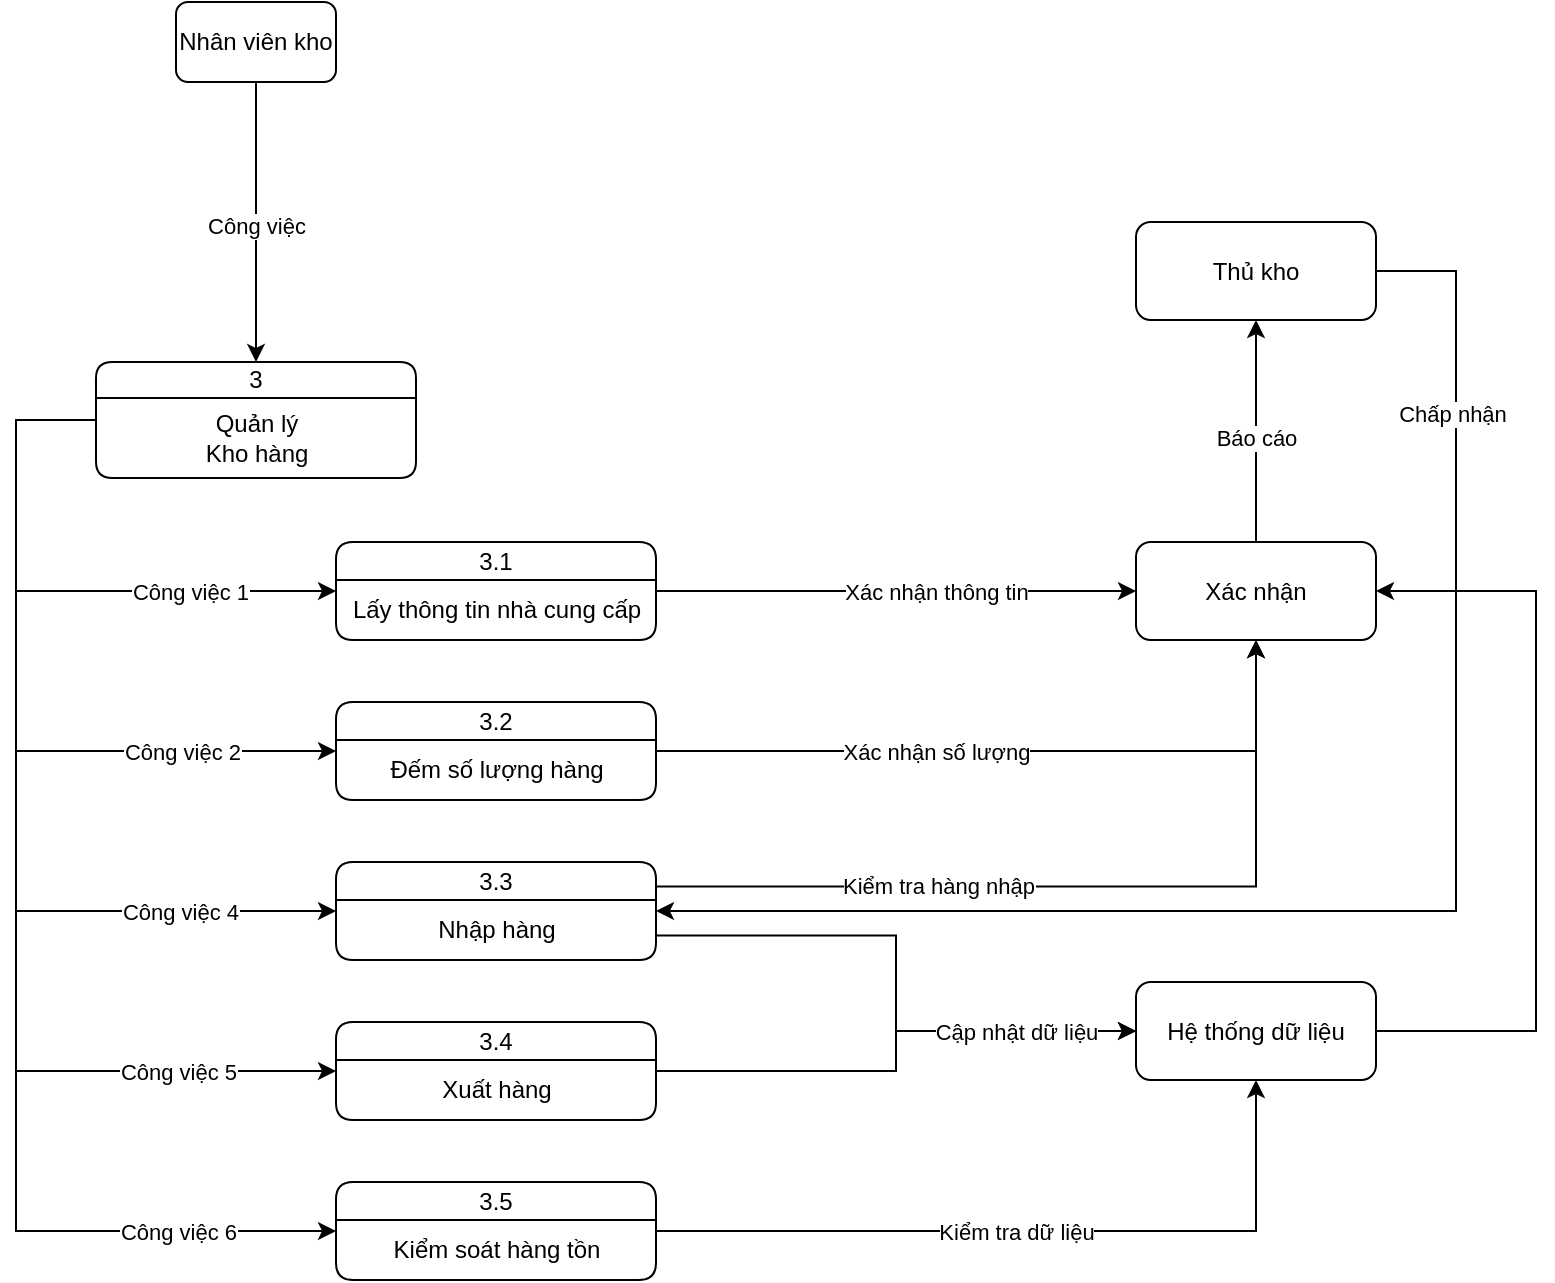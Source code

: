 <mxfile version="20.5.3" type="github">
  <diagram id="8IbSospsyq2V__UgKZP8" name="Page-1">
    <mxGraphModel dx="1038" dy="513" grid="1" gridSize="10" guides="1" tooltips="1" connect="1" arrows="1" fold="1" page="1" pageScale="1" pageWidth="850" pageHeight="1100" math="0" shadow="0">
      <root>
        <mxCell id="0" />
        <mxCell id="1" parent="0" />
        <mxCell id="l_cPsda_slowRzZ6aufG-112" style="edgeStyle=elbowEdgeStyle;rounded=0;orthogonalLoop=1;jettySize=auto;html=1;entryX=0.5;entryY=0;entryDx=0;entryDy=0;labelBorderColor=none;" parent="1" source="l_cPsda_slowRzZ6aufG-55" target="l_cPsda_slowRzZ6aufG-86" edge="1">
          <mxGeometry relative="1" as="geometry" />
        </mxCell>
        <mxCell id="l_cPsda_slowRzZ6aufG-137" value="Công việc" style="edgeLabel;html=1;align=center;verticalAlign=middle;resizable=0;points=[];" parent="l_cPsda_slowRzZ6aufG-112" vertex="1" connectable="0">
          <mxGeometry x="-0.111" relative="1" as="geometry">
            <mxPoint y="10" as="offset" />
          </mxGeometry>
        </mxCell>
        <mxCell id="l_cPsda_slowRzZ6aufG-55" value="Nhân viên kho" style="rounded=1;whiteSpace=wrap;html=1;fillStyle=hatch;" parent="1" vertex="1">
          <mxGeometry x="160" y="120" width="80" height="40" as="geometry" />
        </mxCell>
        <mxCell id="l_cPsda_slowRzZ6aufG-105" style="edgeStyle=elbowEdgeStyle;rounded=0;orthogonalLoop=1;jettySize=auto;html=1;labelBorderColor=none;exitX=0;exitY=0.5;exitDx=0;exitDy=0;entryX=0;entryY=0.5;entryDx=0;entryDy=0;" parent="1" source="l_cPsda_slowRzZ6aufG-86" target="l_cPsda_slowRzZ6aufG-103" edge="1">
          <mxGeometry relative="1" as="geometry">
            <Array as="points">
              <mxPoint x="80" y="475" />
              <mxPoint x="91" y="390" />
            </Array>
          </mxGeometry>
        </mxCell>
        <mxCell id="l_cPsda_slowRzZ6aufG-109" value="Công việc 1" style="edgeLabel;html=1;align=center;verticalAlign=middle;resizable=0;points=[];" parent="l_cPsda_slowRzZ6aufG-105" vertex="1" connectable="0">
          <mxGeometry x="0.143" y="3" relative="1" as="geometry">
            <mxPoint x="49" y="3" as="offset" />
          </mxGeometry>
        </mxCell>
        <mxCell id="l_cPsda_slowRzZ6aufG-86" value="3" style="swimlane;fontStyle=0;childLayout=stackLayout;horizontal=1;startSize=18;horizontalStack=0;resizeParent=1;resizeParentMax=0;resizeLast=0;collapsible=1;marginBottom=0;whiteSpace=wrap;html=1;rounded=1;fillStyle=hatch;" parent="1" vertex="1">
          <mxGeometry x="120" y="300" width="160" height="58" as="geometry" />
        </mxCell>
        <mxCell id="l_cPsda_slowRzZ6aufG-87" value="&lt;div&gt;Quản lý &lt;br&gt;&lt;/div&gt;&lt;div&gt;Kho hàng&lt;/div&gt;" style="text;html=1;align=center;verticalAlign=middle;resizable=0;points=[];autosize=1;strokeColor=none;fillColor=none;" parent="l_cPsda_slowRzZ6aufG-86" vertex="1">
          <mxGeometry y="18" width="160" height="40" as="geometry" />
        </mxCell>
        <mxCell id="l_cPsda_slowRzZ6aufG-156" style="edgeStyle=elbowEdgeStyle;rounded=0;orthogonalLoop=1;jettySize=auto;html=1;entryX=0;entryY=0.5;entryDx=0;entryDy=0;labelBorderColor=none;" parent="1" source="l_cPsda_slowRzZ6aufG-103" target="l_cPsda_slowRzZ6aufG-151" edge="1">
          <mxGeometry relative="1" as="geometry" />
        </mxCell>
        <mxCell id="l_cPsda_slowRzZ6aufG-160" value="Xác nhận thông tin" style="edgeLabel;html=1;align=center;verticalAlign=middle;resizable=0;points=[];" parent="l_cPsda_slowRzZ6aufG-156" vertex="1" connectable="0">
          <mxGeometry x="0.167" relative="1" as="geometry">
            <mxPoint as="offset" />
          </mxGeometry>
        </mxCell>
        <mxCell id="l_cPsda_slowRzZ6aufG-103" value="3.1" style="swimlane;fontStyle=0;childLayout=stackLayout;horizontal=1;startSize=19;horizontalStack=0;resizeParent=1;resizeParentMax=0;resizeLast=0;collapsible=1;marginBottom=0;whiteSpace=wrap;html=1;rounded=1;fillStyle=hatch;" parent="1" vertex="1">
          <mxGeometry x="240" y="390" width="160" height="49" as="geometry" />
        </mxCell>
        <mxCell id="l_cPsda_slowRzZ6aufG-192" style="edgeStyle=none;rounded=0;orthogonalLoop=1;jettySize=auto;html=1;labelBorderColor=none;" parent="l_cPsda_slowRzZ6aufG-103" source="l_cPsda_slowRzZ6aufG-104" target="l_cPsda_slowRzZ6aufG-103" edge="1">
          <mxGeometry relative="1" as="geometry" />
        </mxCell>
        <mxCell id="l_cPsda_slowRzZ6aufG-104" value="&lt;div&gt;Lấy thông tin nhà cung cấp&lt;br&gt;&lt;/div&gt;" style="text;html=1;align=center;verticalAlign=middle;resizable=0;points=[];autosize=1;strokeColor=none;fillColor=none;" parent="l_cPsda_slowRzZ6aufG-103" vertex="1">
          <mxGeometry y="19" width="160" height="30" as="geometry" />
        </mxCell>
        <mxCell id="l_cPsda_slowRzZ6aufG-163" style="edgeStyle=orthogonalEdgeStyle;rounded=0;orthogonalLoop=1;jettySize=auto;html=1;entryX=0.5;entryY=1;entryDx=0;entryDy=0;labelBorderColor=none;" parent="1" source="l_cPsda_slowRzZ6aufG-114" target="l_cPsda_slowRzZ6aufG-151" edge="1">
          <mxGeometry relative="1" as="geometry" />
        </mxCell>
        <mxCell id="l_cPsda_slowRzZ6aufG-164" value="Xác nhận số lượng" style="edgeLabel;html=1;align=center;verticalAlign=middle;resizable=0;points=[];" parent="l_cPsda_slowRzZ6aufG-163" vertex="1" connectable="0">
          <mxGeometry x="-0.44" y="1" relative="1" as="geometry">
            <mxPoint x="40" y="1" as="offset" />
          </mxGeometry>
        </mxCell>
        <mxCell id="l_cPsda_slowRzZ6aufG-114" value="3.2" style="swimlane;fontStyle=0;childLayout=stackLayout;horizontal=1;startSize=19;horizontalStack=0;resizeParent=1;resizeParentMax=0;resizeLast=0;collapsible=1;marginBottom=0;whiteSpace=wrap;html=1;rounded=1;fillStyle=hatch;" parent="1" vertex="1">
          <mxGeometry x="240" y="470.0" width="160" height="49" as="geometry" />
        </mxCell>
        <mxCell id="l_cPsda_slowRzZ6aufG-115" value="&lt;div&gt;Đếm số lượng hàng&lt;br&gt;&lt;/div&gt;" style="text;html=1;align=center;verticalAlign=middle;resizable=0;points=[];autosize=1;strokeColor=none;fillColor=none;" parent="l_cPsda_slowRzZ6aufG-114" vertex="1">
          <mxGeometry y="19" width="160" height="30" as="geometry" />
        </mxCell>
        <mxCell id="l_cPsda_slowRzZ6aufG-173" style="edgeStyle=orthogonalEdgeStyle;rounded=0;orthogonalLoop=1;jettySize=auto;html=1;entryX=0.5;entryY=1;entryDx=0;entryDy=0;labelBorderColor=none;exitX=1;exitY=0.25;exitDx=0;exitDy=0;" parent="1" source="l_cPsda_slowRzZ6aufG-127" target="l_cPsda_slowRzZ6aufG-151" edge="1">
          <mxGeometry relative="1" as="geometry" />
        </mxCell>
        <mxCell id="l_cPsda_slowRzZ6aufG-174" value="Kiểm tra hàng nhập" style="edgeLabel;html=1;align=center;verticalAlign=middle;resizable=0;points=[];" parent="l_cPsda_slowRzZ6aufG-173" vertex="1" connectable="0">
          <mxGeometry x="-0.306" y="1" relative="1" as="geometry">
            <mxPoint x="-6" as="offset" />
          </mxGeometry>
        </mxCell>
        <mxCell id="l_cPsda_slowRzZ6aufG-193" style="edgeStyle=orthogonalEdgeStyle;rounded=0;orthogonalLoop=1;jettySize=auto;html=1;entryX=0;entryY=0.5;entryDx=0;entryDy=0;labelBorderColor=none;exitX=1;exitY=0.75;exitDx=0;exitDy=0;" parent="1" source="l_cPsda_slowRzZ6aufG-127" target="l_cPsda_slowRzZ6aufG-150" edge="1">
          <mxGeometry relative="1" as="geometry">
            <mxPoint x="430" y="590" as="sourcePoint" />
          </mxGeometry>
        </mxCell>
        <mxCell id="l_cPsda_slowRzZ6aufG-127" value="3.3" style="swimlane;fontStyle=0;childLayout=stackLayout;horizontal=1;startSize=19;horizontalStack=0;resizeParent=1;resizeParentMax=0;resizeLast=0;collapsible=1;marginBottom=0;whiteSpace=wrap;html=1;rounded=1;fillStyle=hatch;" parent="1" vertex="1">
          <mxGeometry x="240" y="550" width="160" height="49" as="geometry" />
        </mxCell>
        <mxCell id="l_cPsda_slowRzZ6aufG-128" value="Nhập hàng" style="text;html=1;align=center;verticalAlign=middle;resizable=0;points=[];autosize=1;strokeColor=none;fillColor=none;" parent="l_cPsda_slowRzZ6aufG-127" vertex="1">
          <mxGeometry y="19" width="160" height="30" as="geometry" />
        </mxCell>
        <mxCell id="l_cPsda_slowRzZ6aufG-194" style="edgeStyle=orthogonalEdgeStyle;rounded=0;orthogonalLoop=1;jettySize=auto;html=1;entryX=0;entryY=0.5;entryDx=0;entryDy=0;labelBorderColor=none;" parent="1" source="l_cPsda_slowRzZ6aufG-129" target="l_cPsda_slowRzZ6aufG-150" edge="1">
          <mxGeometry relative="1" as="geometry" />
        </mxCell>
        <mxCell id="l_cPsda_slowRzZ6aufG-195" value="Cập nhật dữ liệu" style="edgeLabel;html=1;align=center;verticalAlign=middle;resizable=0;points=[];" parent="l_cPsda_slowRzZ6aufG-194" vertex="1" connectable="0">
          <mxGeometry x="0.212" y="-3" relative="1" as="geometry">
            <mxPoint x="42" y="-3" as="offset" />
          </mxGeometry>
        </mxCell>
        <mxCell id="l_cPsda_slowRzZ6aufG-129" value="3.4" style="swimlane;fontStyle=0;childLayout=stackLayout;horizontal=1;startSize=19;horizontalStack=0;resizeParent=1;resizeParentMax=0;resizeLast=0;collapsible=1;marginBottom=0;whiteSpace=wrap;html=1;rounded=1;fillStyle=hatch;" parent="1" vertex="1">
          <mxGeometry x="240" y="630" width="160" height="49" as="geometry" />
        </mxCell>
        <mxCell id="l_cPsda_slowRzZ6aufG-130" value="Xuất hàng" style="text;html=1;align=center;verticalAlign=middle;resizable=0;points=[];autosize=1;strokeColor=none;fillColor=none;" parent="l_cPsda_slowRzZ6aufG-129" vertex="1">
          <mxGeometry y="19" width="160" height="30" as="geometry" />
        </mxCell>
        <mxCell id="l_cPsda_slowRzZ6aufG-206" style="edgeStyle=orthogonalEdgeStyle;rounded=0;orthogonalLoop=1;jettySize=auto;html=1;entryX=0.5;entryY=1;entryDx=0;entryDy=0;labelBorderColor=none;" parent="1" source="l_cPsda_slowRzZ6aufG-131" target="l_cPsda_slowRzZ6aufG-150" edge="1">
          <mxGeometry relative="1" as="geometry" />
        </mxCell>
        <mxCell id="l_cPsda_slowRzZ6aufG-207" value="Kiểm tra dữ liệu" style="edgeLabel;html=1;align=center;verticalAlign=middle;resizable=0;points=[];" parent="l_cPsda_slowRzZ6aufG-206" vertex="1" connectable="0">
          <mxGeometry x="-0.435" y="-1" relative="1" as="geometry">
            <mxPoint x="74" y="-1" as="offset" />
          </mxGeometry>
        </mxCell>
        <mxCell id="l_cPsda_slowRzZ6aufG-131" value="3.5" style="swimlane;fontStyle=0;childLayout=stackLayout;horizontal=1;startSize=19;horizontalStack=0;resizeParent=1;resizeParentMax=0;resizeLast=0;collapsible=1;marginBottom=0;whiteSpace=wrap;html=1;rounded=1;fillStyle=hatch;" parent="1" vertex="1">
          <mxGeometry x="240" y="710" width="160" height="49" as="geometry" />
        </mxCell>
        <mxCell id="l_cPsda_slowRzZ6aufG-132" value="&lt;div&gt;Kiểm soát hàng tồn&lt;br&gt;&lt;/div&gt;" style="text;html=1;align=center;verticalAlign=middle;resizable=0;points=[];autosize=1;strokeColor=none;fillColor=none;" parent="l_cPsda_slowRzZ6aufG-131" vertex="1">
          <mxGeometry y="19" width="160" height="30" as="geometry" />
        </mxCell>
        <mxCell id="l_cPsda_slowRzZ6aufG-133" style="edgeStyle=elbowEdgeStyle;rounded=0;orthogonalLoop=1;jettySize=auto;html=1;labelBorderColor=none;entryX=0;entryY=0.5;entryDx=0;entryDy=0;exitX=0;exitY=0.5;exitDx=0;exitDy=0;" parent="1" source="l_cPsda_slowRzZ6aufG-86" target="l_cPsda_slowRzZ6aufG-114" edge="1">
          <mxGeometry relative="1" as="geometry">
            <Array as="points">
              <mxPoint x="80" y="490" />
              <mxPoint x="70" y="450" />
              <mxPoint x="91" y="440" />
              <mxPoint x="331" y="390" />
            </Array>
          </mxGeometry>
        </mxCell>
        <mxCell id="l_cPsda_slowRzZ6aufG-138" value="Công việc 2" style="edgeLabel;html=1;align=center;verticalAlign=middle;resizable=0;points=[];" parent="l_cPsda_slowRzZ6aufG-133" vertex="1" connectable="0">
          <mxGeometry x="0.588" y="-2" relative="1" as="geometry">
            <mxPoint x="-2" y="-2" as="offset" />
          </mxGeometry>
        </mxCell>
        <mxCell id="l_cPsda_slowRzZ6aufG-134" style="edgeStyle=elbowEdgeStyle;rounded=0;orthogonalLoop=1;jettySize=auto;html=1;labelBorderColor=none;entryX=0;entryY=0.5;entryDx=0;entryDy=0;exitX=0;exitY=0.5;exitDx=0;exitDy=0;" parent="1" source="l_cPsda_slowRzZ6aufG-86" target="l_cPsda_slowRzZ6aufG-127" edge="1">
          <mxGeometry relative="1" as="geometry">
            <Array as="points">
              <mxPoint x="80" y="460" />
              <mxPoint x="91" y="420" />
              <mxPoint x="331" y="390" />
            </Array>
          </mxGeometry>
        </mxCell>
        <mxCell id="l_cPsda_slowRzZ6aufG-142" value="Công việc 4" style="edgeLabel;html=1;align=center;verticalAlign=middle;resizable=0;points=[];" parent="l_cPsda_slowRzZ6aufG-134" vertex="1" connectable="0">
          <mxGeometry x="0.673" y="-2" relative="1" as="geometry">
            <mxPoint x="-5" y="-2" as="offset" />
          </mxGeometry>
        </mxCell>
        <mxCell id="l_cPsda_slowRzZ6aufG-135" style="edgeStyle=elbowEdgeStyle;rounded=0;orthogonalLoop=1;jettySize=auto;html=1;entryX=0;entryY=0.5;entryDx=0;entryDy=0;labelBorderColor=none;exitX=0;exitY=0.5;exitDx=0;exitDy=0;" parent="1" source="l_cPsda_slowRzZ6aufG-86" target="l_cPsda_slowRzZ6aufG-129" edge="1">
          <mxGeometry relative="1" as="geometry">
            <mxPoint x="381" y="320" as="sourcePoint" />
            <Array as="points">
              <mxPoint x="80" y="460" />
              <mxPoint x="91" y="550" />
              <mxPoint x="331" y="380" />
            </Array>
          </mxGeometry>
        </mxCell>
        <mxCell id="l_cPsda_slowRzZ6aufG-184" value="Công việc 5" style="edgeLabel;html=1;align=center;verticalAlign=middle;resizable=0;points=[];" parent="l_cPsda_slowRzZ6aufG-135" vertex="1" connectable="0">
          <mxGeometry x="0.706" y="-2" relative="1" as="geometry">
            <mxPoint x="-2" y="-2" as="offset" />
          </mxGeometry>
        </mxCell>
        <mxCell id="l_cPsda_slowRzZ6aufG-136" style="edgeStyle=elbowEdgeStyle;rounded=0;orthogonalLoop=1;jettySize=auto;html=1;labelBorderColor=none;entryX=0;entryY=0.5;entryDx=0;entryDy=0;exitX=0;exitY=0.5;exitDx=0;exitDy=0;" parent="1" source="l_cPsda_slowRzZ6aufG-86" target="l_cPsda_slowRzZ6aufG-131" edge="1">
          <mxGeometry relative="1" as="geometry">
            <mxPoint x="501" y="720" as="targetPoint" />
            <Array as="points">
              <mxPoint x="80" y="390" />
              <mxPoint x="91" y="440" />
              <mxPoint x="331" y="390" />
            </Array>
          </mxGeometry>
        </mxCell>
        <mxCell id="l_cPsda_slowRzZ6aufG-143" value="Công việc 6" style="edgeLabel;html=1;align=center;verticalAlign=middle;resizable=0;points=[];" parent="l_cPsda_slowRzZ6aufG-136" vertex="1" connectable="0">
          <mxGeometry x="0.789" y="-2" relative="1" as="geometry">
            <mxPoint x="-15" y="-2" as="offset" />
          </mxGeometry>
        </mxCell>
        <mxCell id="l_cPsda_slowRzZ6aufG-208" style="edgeStyle=orthogonalEdgeStyle;rounded=0;orthogonalLoop=1;jettySize=auto;html=1;entryX=1;entryY=0.5;entryDx=0;entryDy=0;labelBorderColor=none;exitX=1;exitY=0.5;exitDx=0;exitDy=0;" parent="1" source="l_cPsda_slowRzZ6aufG-150" target="l_cPsda_slowRzZ6aufG-151" edge="1">
          <mxGeometry relative="1" as="geometry">
            <Array as="points">
              <mxPoint x="840" y="635" />
              <mxPoint x="840" y="415" />
            </Array>
          </mxGeometry>
        </mxCell>
        <mxCell id="l_cPsda_slowRzZ6aufG-150" value="Hệ thống dữ liệu" style="rounded=1;whiteSpace=wrap;html=1;fillStyle=hatch;" parent="1" vertex="1">
          <mxGeometry x="640" y="610" width="120" height="49" as="geometry" />
        </mxCell>
        <mxCell id="l_cPsda_slowRzZ6aufG-197" style="edgeStyle=orthogonalEdgeStyle;rounded=0;orthogonalLoop=1;jettySize=auto;html=1;entryX=0.5;entryY=1;entryDx=0;entryDy=0;labelBorderColor=none;exitX=0.5;exitY=0;exitDx=0;exitDy=0;" parent="1" source="l_cPsda_slowRzZ6aufG-151" target="l_cPsda_slowRzZ6aufG-196" edge="1">
          <mxGeometry relative="1" as="geometry" />
        </mxCell>
        <mxCell id="l_cPsda_slowRzZ6aufG-198" value="Báo cáo" style="edgeLabel;html=1;align=center;verticalAlign=middle;resizable=0;points=[];" parent="l_cPsda_slowRzZ6aufG-197" vertex="1" connectable="0">
          <mxGeometry x="0.261" y="2" relative="1" as="geometry">
            <mxPoint x="2" y="18" as="offset" />
          </mxGeometry>
        </mxCell>
        <mxCell id="l_cPsda_slowRzZ6aufG-151" value="Xác nhận" style="rounded=1;whiteSpace=wrap;html=1;fillStyle=hatch;" parent="1" vertex="1">
          <mxGeometry x="640" y="390" width="120" height="49" as="geometry" />
        </mxCell>
        <mxCell id="l_cPsda_slowRzZ6aufG-200" style="edgeStyle=orthogonalEdgeStyle;rounded=0;orthogonalLoop=1;jettySize=auto;html=1;entryX=1;entryY=0.5;entryDx=0;entryDy=0;labelBorderColor=none;exitX=1;exitY=0.5;exitDx=0;exitDy=0;" parent="1" source="l_cPsda_slowRzZ6aufG-196" target="l_cPsda_slowRzZ6aufG-127" edge="1">
          <mxGeometry relative="1" as="geometry">
            <mxPoint x="800" y="290" as="sourcePoint" />
            <Array as="points">
              <mxPoint x="800" y="255" />
              <mxPoint x="800" y="575" />
            </Array>
          </mxGeometry>
        </mxCell>
        <mxCell id="l_cPsda_slowRzZ6aufG-201" value="Chấp nhận" style="edgeLabel;html=1;align=center;verticalAlign=middle;resizable=0;points=[];" parent="l_cPsda_slowRzZ6aufG-200" vertex="1" connectable="0">
          <mxGeometry x="-0.654" y="-2" relative="1" as="geometry">
            <mxPoint y="-20" as="offset" />
          </mxGeometry>
        </mxCell>
        <mxCell id="l_cPsda_slowRzZ6aufG-196" value="Thủ kho" style="rounded=1;whiteSpace=wrap;html=1;fillStyle=hatch;" parent="1" vertex="1">
          <mxGeometry x="640" y="230" width="120" height="49" as="geometry" />
        </mxCell>
      </root>
    </mxGraphModel>
  </diagram>
</mxfile>
